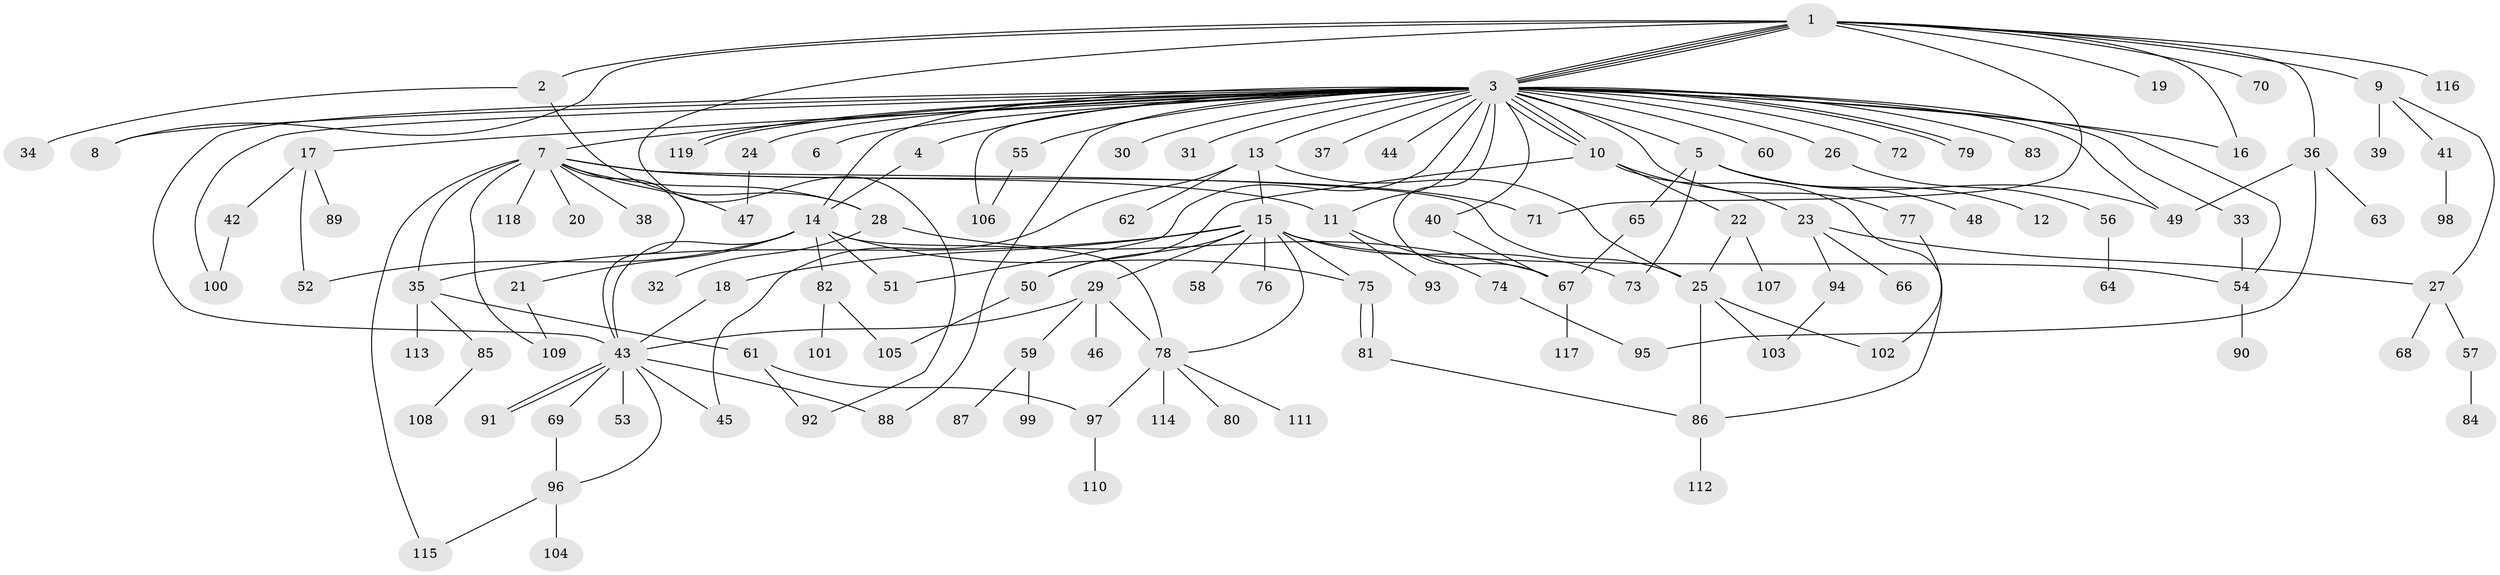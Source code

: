 // coarse degree distribution, {4: 0.041666666666666664, 9: 0.020833333333333332, 2: 0.2916666666666667, 3: 0.14583333333333334, 8: 0.0625, 1: 0.2916666666666667, 5: 0.08333333333333333, 28: 0.020833333333333332, 6: 0.020833333333333332, 10: 0.020833333333333332}
// Generated by graph-tools (version 1.1) at 2025/36/03/04/25 23:36:46]
// undirected, 119 vertices, 171 edges
graph export_dot {
  node [color=gray90,style=filled];
  1;
  2;
  3;
  4;
  5;
  6;
  7;
  8;
  9;
  10;
  11;
  12;
  13;
  14;
  15;
  16;
  17;
  18;
  19;
  20;
  21;
  22;
  23;
  24;
  25;
  26;
  27;
  28;
  29;
  30;
  31;
  32;
  33;
  34;
  35;
  36;
  37;
  38;
  39;
  40;
  41;
  42;
  43;
  44;
  45;
  46;
  47;
  48;
  49;
  50;
  51;
  52;
  53;
  54;
  55;
  56;
  57;
  58;
  59;
  60;
  61;
  62;
  63;
  64;
  65;
  66;
  67;
  68;
  69;
  70;
  71;
  72;
  73;
  74;
  75;
  76;
  77;
  78;
  79;
  80;
  81;
  82;
  83;
  84;
  85;
  86;
  87;
  88;
  89;
  90;
  91;
  92;
  93;
  94;
  95;
  96;
  97;
  98;
  99;
  100;
  101;
  102;
  103;
  104;
  105;
  106;
  107;
  108;
  109;
  110;
  111;
  112;
  113;
  114;
  115;
  116;
  117;
  118;
  119;
  1 -- 2;
  1 -- 3;
  1 -- 3;
  1 -- 3;
  1 -- 3;
  1 -- 8;
  1 -- 9;
  1 -- 16;
  1 -- 19;
  1 -- 36;
  1 -- 70;
  1 -- 71;
  1 -- 92;
  1 -- 116;
  2 -- 28;
  2 -- 34;
  3 -- 4;
  3 -- 5;
  3 -- 6;
  3 -- 7;
  3 -- 8;
  3 -- 10;
  3 -- 10;
  3 -- 10;
  3 -- 11;
  3 -- 13;
  3 -- 14;
  3 -- 16;
  3 -- 17;
  3 -- 24;
  3 -- 26;
  3 -- 30;
  3 -- 31;
  3 -- 33;
  3 -- 37;
  3 -- 40;
  3 -- 43;
  3 -- 44;
  3 -- 49;
  3 -- 51;
  3 -- 54;
  3 -- 55;
  3 -- 60;
  3 -- 67;
  3 -- 72;
  3 -- 77;
  3 -- 79;
  3 -- 79;
  3 -- 83;
  3 -- 88;
  3 -- 100;
  3 -- 106;
  3 -- 119;
  3 -- 119;
  4 -- 14;
  5 -- 12;
  5 -- 48;
  5 -- 49;
  5 -- 65;
  5 -- 73;
  7 -- 11;
  7 -- 20;
  7 -- 25;
  7 -- 28;
  7 -- 35;
  7 -- 38;
  7 -- 43;
  7 -- 47;
  7 -- 71;
  7 -- 109;
  7 -- 115;
  7 -- 118;
  9 -- 27;
  9 -- 39;
  9 -- 41;
  10 -- 22;
  10 -- 23;
  10 -- 50;
  10 -- 86;
  11 -- 74;
  11 -- 93;
  13 -- 15;
  13 -- 25;
  13 -- 45;
  13 -- 62;
  14 -- 21;
  14 -- 43;
  14 -- 51;
  14 -- 52;
  14 -- 75;
  14 -- 78;
  14 -- 82;
  15 -- 18;
  15 -- 29;
  15 -- 35;
  15 -- 50;
  15 -- 54;
  15 -- 58;
  15 -- 73;
  15 -- 75;
  15 -- 76;
  15 -- 78;
  17 -- 42;
  17 -- 52;
  17 -- 89;
  18 -- 43;
  21 -- 109;
  22 -- 25;
  22 -- 107;
  23 -- 27;
  23 -- 66;
  23 -- 94;
  24 -- 47;
  25 -- 86;
  25 -- 102;
  25 -- 103;
  26 -- 56;
  27 -- 57;
  27 -- 68;
  28 -- 32;
  28 -- 67;
  29 -- 43;
  29 -- 46;
  29 -- 59;
  29 -- 78;
  33 -- 54;
  35 -- 61;
  35 -- 85;
  35 -- 113;
  36 -- 49;
  36 -- 63;
  36 -- 95;
  40 -- 67;
  41 -- 98;
  42 -- 100;
  43 -- 45;
  43 -- 53;
  43 -- 69;
  43 -- 88;
  43 -- 91;
  43 -- 91;
  43 -- 96;
  50 -- 105;
  54 -- 90;
  55 -- 106;
  56 -- 64;
  57 -- 84;
  59 -- 87;
  59 -- 99;
  61 -- 92;
  61 -- 97;
  65 -- 67;
  67 -- 117;
  69 -- 96;
  74 -- 95;
  75 -- 81;
  75 -- 81;
  77 -- 102;
  78 -- 80;
  78 -- 97;
  78 -- 111;
  78 -- 114;
  81 -- 86;
  82 -- 101;
  82 -- 105;
  85 -- 108;
  86 -- 112;
  94 -- 103;
  96 -- 104;
  96 -- 115;
  97 -- 110;
}
